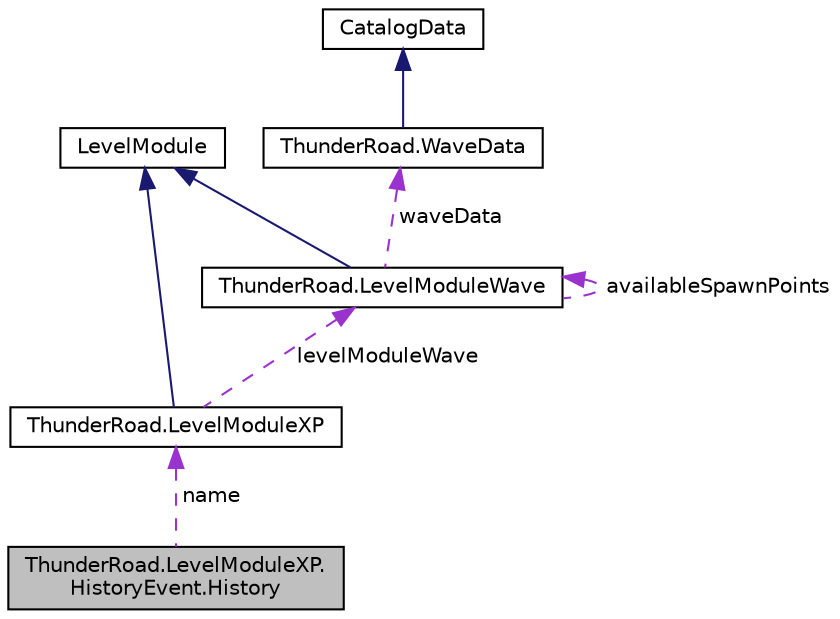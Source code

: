 digraph "ThunderRoad.LevelModuleXP.HistoryEvent.History"
{
 // LATEX_PDF_SIZE
  edge [fontname="Helvetica",fontsize="10",labelfontname="Helvetica",labelfontsize="10"];
  node [fontname="Helvetica",fontsize="10",shape=record];
  Node1 [label="ThunderRoad.LevelModuleXP.\lHistoryEvent.History",height=0.2,width=0.4,color="black", fillcolor="grey75", style="filled", fontcolor="black",tooltip="Class History."];
  Node2 -> Node1 [dir="back",color="darkorchid3",fontsize="10",style="dashed",label=" name" ,fontname="Helvetica"];
  Node2 [label="ThunderRoad.LevelModuleXP",height=0.2,width=0.4,color="black", fillcolor="white", style="filled",URL="$class_thunder_road_1_1_level_module_x_p.html",tooltip="Class LevelModuleXP. Implements the ThunderRoad.LevelModule"];
  Node3 -> Node2 [dir="back",color="midnightblue",fontsize="10",style="solid",fontname="Helvetica"];
  Node3 [label="LevelModule",height=0.2,width=0.4,color="black", fillcolor="white", style="filled",URL="$class_thunder_road_1_1_level_module.html",tooltip="Class LevelModule."];
  Node4 -> Node2 [dir="back",color="darkorchid3",fontsize="10",style="dashed",label=" levelModuleWave" ,fontname="Helvetica"];
  Node4 [label="ThunderRoad.LevelModuleWave",height=0.2,width=0.4,color="black", fillcolor="white", style="filled",URL="$class_thunder_road_1_1_level_module_wave.html",tooltip="Class LevelModuleWave. Implements the ThunderRoad.LevelModule"];
  Node3 -> Node4 [dir="back",color="midnightblue",fontsize="10",style="solid",fontname="Helvetica"];
  Node4 -> Node4 [dir="back",color="darkorchid3",fontsize="10",style="dashed",label=" availableSpawnPoints" ,fontname="Helvetica"];
  Node5 -> Node4 [dir="back",color="darkorchid3",fontsize="10",style="dashed",label=" waveData" ,fontname="Helvetica"];
  Node5 [label="ThunderRoad.WaveData",height=0.2,width=0.4,color="black", fillcolor="white", style="filled",URL="$class_thunder_road_1_1_wave_data.html",tooltip="Class WaveData. Implements the ThunderRoad.CatalogData"];
  Node6 -> Node5 [dir="back",color="midnightblue",fontsize="10",style="solid",fontname="Helvetica"];
  Node6 [label="CatalogData",height=0.2,width=0.4,color="black", fillcolor="white", style="filled",URL="$class_thunder_road_1_1_catalog_data.html",tooltip="Class CatalogData."];
}
